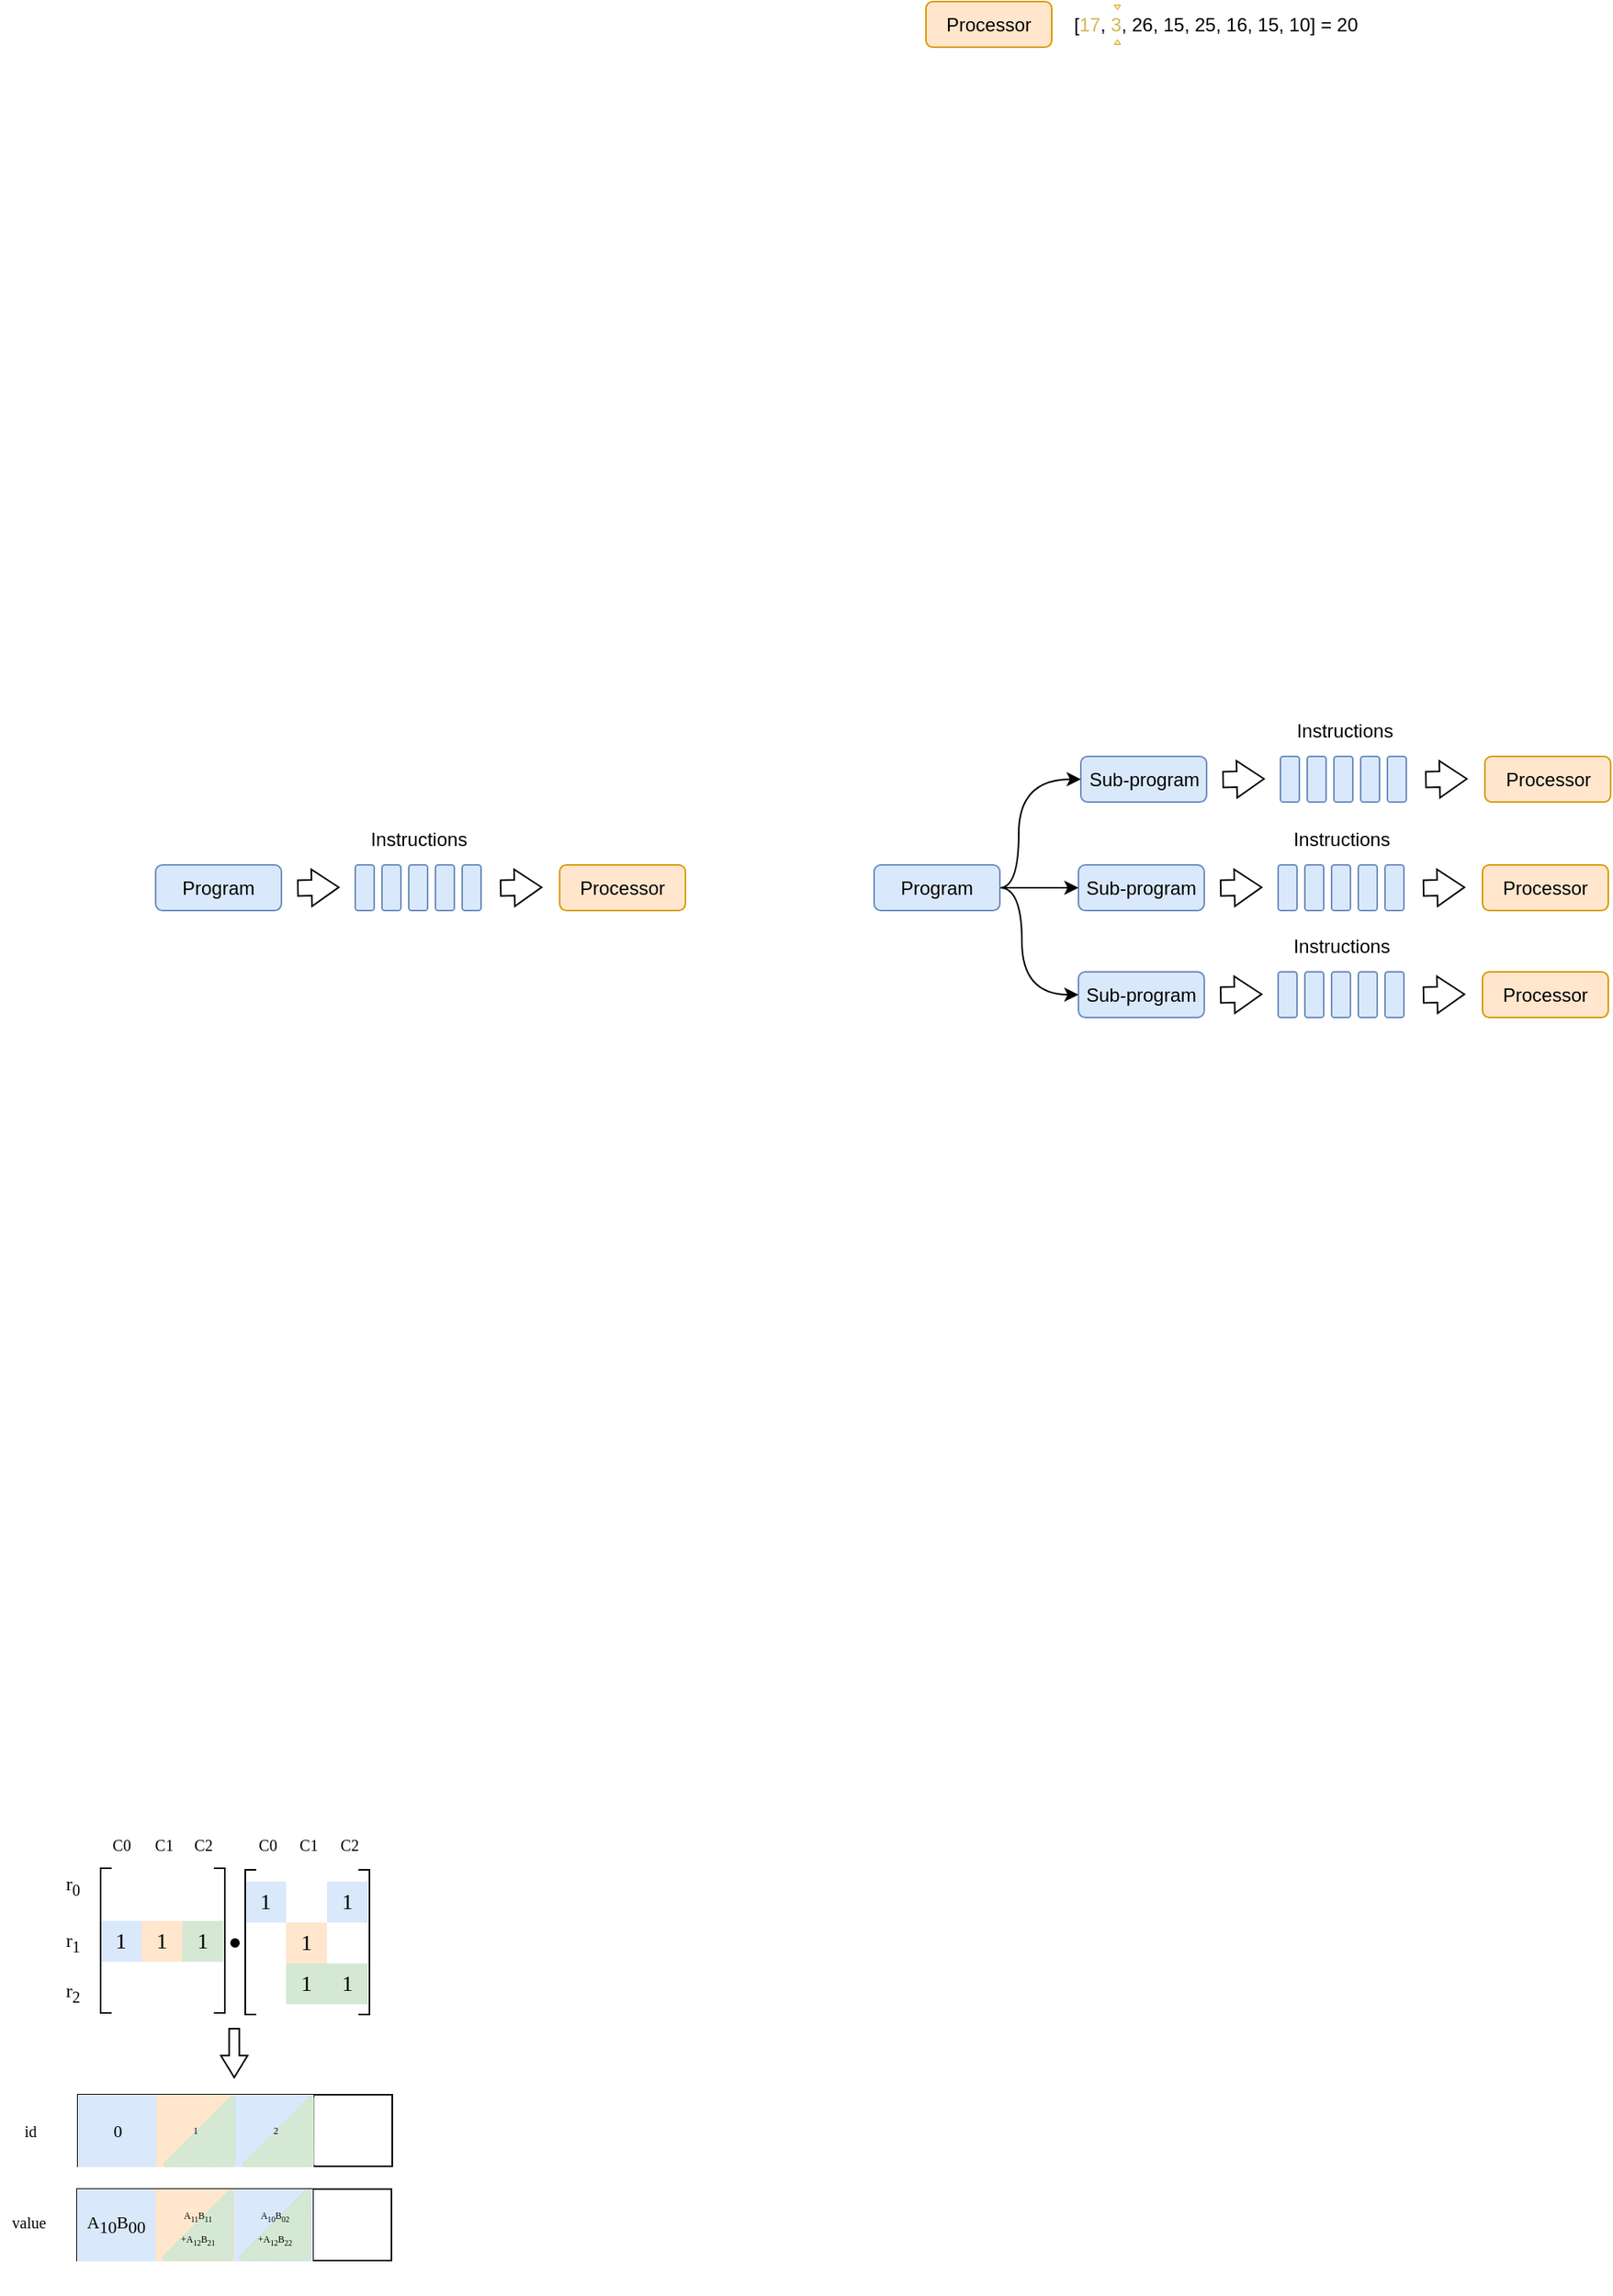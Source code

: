 <mxfile version="19.0.0" type="github">
  <diagram id="pUcZfNglk8kVrLdEpiXe" name="第 1 页">
    <mxGraphModel dx="1514" dy="387" grid="0" gridSize="10" guides="1" tooltips="1" connect="1" arrows="1" fold="1" page="1" pageScale="1" pageWidth="827" pageHeight="1169" math="0" shadow="0">
      <root>
        <mxCell id="0" />
        <mxCell id="1" parent="0" />
        <mxCell id="-T9IgUE6gzLjctBuybSC-1" value="Program" style="rounded=1;whiteSpace=wrap;html=1;fillColor=#dae8fc;strokeColor=#6c8ebf;shadow=0;" parent="1" vertex="1">
          <mxGeometry x="-396" y="714" width="80" height="29" as="geometry" />
        </mxCell>
        <mxCell id="-T9IgUE6gzLjctBuybSC-2" value="Instructions" style="text;html=1;resizable=0;autosize=1;align=center;verticalAlign=middle;points=[];fillColor=none;strokeColor=none;rounded=0;shadow=0;" parent="1" vertex="1">
          <mxGeometry x="-264.5" y="689" width="71" height="18" as="geometry" />
        </mxCell>
        <mxCell id="-T9IgUE6gzLjctBuybSC-3" value="" style="rounded=1;whiteSpace=wrap;html=1;fillColor=#dae8fc;strokeColor=#6c8ebf;shadow=0;" parent="1" vertex="1">
          <mxGeometry x="-269" y="714" width="12" height="29" as="geometry" />
        </mxCell>
        <mxCell id="-T9IgUE6gzLjctBuybSC-5" value="" style="rounded=1;whiteSpace=wrap;html=1;fillColor=#dae8fc;strokeColor=#6c8ebf;shadow=0;" parent="1" vertex="1">
          <mxGeometry x="-252" y="714" width="12" height="29" as="geometry" />
        </mxCell>
        <mxCell id="-T9IgUE6gzLjctBuybSC-6" value="" style="rounded=1;whiteSpace=wrap;html=1;fillColor=#dae8fc;strokeColor=#6c8ebf;shadow=0;" parent="1" vertex="1">
          <mxGeometry x="-235" y="714" width="12" height="29" as="geometry" />
        </mxCell>
        <mxCell id="-T9IgUE6gzLjctBuybSC-7" value="" style="rounded=1;whiteSpace=wrap;html=1;fillColor=#dae8fc;strokeColor=#6c8ebf;shadow=0;" parent="1" vertex="1">
          <mxGeometry x="-218" y="714" width="12" height="29" as="geometry" />
        </mxCell>
        <mxCell id="-T9IgUE6gzLjctBuybSC-8" value="" style="rounded=1;whiteSpace=wrap;html=1;fillColor=#dae8fc;strokeColor=#6c8ebf;shadow=0;" parent="1" vertex="1">
          <mxGeometry x="-201" y="714" width="12" height="29" as="geometry" />
        </mxCell>
        <mxCell id="-T9IgUE6gzLjctBuybSC-9" value="" style="shape=flexArrow;endArrow=classic;html=1;rounded=0;endWidth=12.571;endSize=5.423;shadow=0;" parent="1" edge="1">
          <mxGeometry width="50" height="50" relative="1" as="geometry">
            <mxPoint x="-177" y="728.73" as="sourcePoint" />
            <mxPoint x="-150" y="728.21" as="targetPoint" />
          </mxGeometry>
        </mxCell>
        <mxCell id="-T9IgUE6gzLjctBuybSC-11" value="Processor" style="rounded=1;whiteSpace=wrap;html=1;fillColor=#ffe6cc;strokeColor=#d79b00;shadow=0;" parent="1" vertex="1">
          <mxGeometry x="-139" y="714" width="80" height="29" as="geometry" />
        </mxCell>
        <mxCell id="-T9IgUE6gzLjctBuybSC-13" value="" style="shape=flexArrow;endArrow=classic;html=1;rounded=0;endWidth=12.571;endSize=5.423;shadow=0;" parent="1" edge="1">
          <mxGeometry width="50" height="50" relative="1" as="geometry">
            <mxPoint x="-306" y="728.73" as="sourcePoint" />
            <mxPoint x="-279" y="728.21" as="targetPoint" />
          </mxGeometry>
        </mxCell>
        <mxCell id="-T9IgUE6gzLjctBuybSC-14" value="Sub-program" style="rounded=1;whiteSpace=wrap;html=1;fillColor=#dae8fc;strokeColor=#6c8ebf;shadow=0;" parent="1" vertex="1">
          <mxGeometry x="192.5" y="645" width="80" height="29" as="geometry" />
        </mxCell>
        <mxCell id="-T9IgUE6gzLjctBuybSC-15" value="Instructions" style="text;html=1;resizable=0;autosize=1;align=center;verticalAlign=middle;points=[];fillColor=none;strokeColor=none;rounded=0;shadow=0;" parent="1" vertex="1">
          <mxGeometry x="324" y="620" width="71" height="18" as="geometry" />
        </mxCell>
        <mxCell id="-T9IgUE6gzLjctBuybSC-16" value="" style="rounded=1;whiteSpace=wrap;html=1;fillColor=#dae8fc;strokeColor=#6c8ebf;shadow=0;" parent="1" vertex="1">
          <mxGeometry x="319.5" y="645" width="12" height="29" as="geometry" />
        </mxCell>
        <mxCell id="-T9IgUE6gzLjctBuybSC-17" value="" style="rounded=1;whiteSpace=wrap;html=1;fillColor=#dae8fc;strokeColor=#6c8ebf;shadow=0;" parent="1" vertex="1">
          <mxGeometry x="336.5" y="645" width="12" height="29" as="geometry" />
        </mxCell>
        <mxCell id="-T9IgUE6gzLjctBuybSC-18" value="" style="rounded=1;whiteSpace=wrap;html=1;fillColor=#dae8fc;strokeColor=#6c8ebf;shadow=0;" parent="1" vertex="1">
          <mxGeometry x="353.5" y="645" width="12" height="29" as="geometry" />
        </mxCell>
        <mxCell id="-T9IgUE6gzLjctBuybSC-19" value="" style="rounded=1;whiteSpace=wrap;html=1;fillColor=#dae8fc;strokeColor=#6c8ebf;shadow=0;" parent="1" vertex="1">
          <mxGeometry x="370.5" y="645" width="12" height="29" as="geometry" />
        </mxCell>
        <mxCell id="-T9IgUE6gzLjctBuybSC-20" value="" style="rounded=1;whiteSpace=wrap;html=1;fillColor=#dae8fc;strokeColor=#6c8ebf;shadow=0;" parent="1" vertex="1">
          <mxGeometry x="387.5" y="645" width="12" height="29" as="geometry" />
        </mxCell>
        <mxCell id="-T9IgUE6gzLjctBuybSC-21" value="" style="shape=flexArrow;endArrow=classic;html=1;rounded=0;endWidth=12.571;endSize=5.423;shadow=0;" parent="1" edge="1">
          <mxGeometry width="50" height="50" relative="1" as="geometry">
            <mxPoint x="411.5" y="659.73" as="sourcePoint" />
            <mxPoint x="438.5" y="659.21" as="targetPoint" />
          </mxGeometry>
        </mxCell>
        <mxCell id="-T9IgUE6gzLjctBuybSC-22" value="Processor" style="rounded=1;whiteSpace=wrap;html=1;fillColor=#ffe6cc;strokeColor=#d79b00;shadow=0;" parent="1" vertex="1">
          <mxGeometry x="449.5" y="645" width="80" height="29" as="geometry" />
        </mxCell>
        <mxCell id="-T9IgUE6gzLjctBuybSC-23" value="" style="shape=flexArrow;endArrow=classic;html=1;rounded=0;endWidth=12.571;endSize=5.423;shadow=0;" parent="1" edge="1">
          <mxGeometry width="50" height="50" relative="1" as="geometry">
            <mxPoint x="282.5" y="659.73" as="sourcePoint" />
            <mxPoint x="309.5" y="659.21" as="targetPoint" />
          </mxGeometry>
        </mxCell>
        <mxCell id="-T9IgUE6gzLjctBuybSC-24" value="Sub-program" style="rounded=1;whiteSpace=wrap;html=1;fillColor=#dae8fc;strokeColor=#6c8ebf;shadow=0;" parent="1" vertex="1">
          <mxGeometry x="191" y="714" width="80" height="29" as="geometry" />
        </mxCell>
        <mxCell id="-T9IgUE6gzLjctBuybSC-25" value="Instructions" style="text;html=1;resizable=0;autosize=1;align=center;verticalAlign=middle;points=[];fillColor=none;strokeColor=none;rounded=0;shadow=0;" parent="1" vertex="1">
          <mxGeometry x="322.5" y="689" width="71" height="18" as="geometry" />
        </mxCell>
        <mxCell id="-T9IgUE6gzLjctBuybSC-26" value="" style="rounded=1;whiteSpace=wrap;html=1;fillColor=#dae8fc;strokeColor=#6c8ebf;shadow=0;" parent="1" vertex="1">
          <mxGeometry x="318" y="714" width="12" height="29" as="geometry" />
        </mxCell>
        <mxCell id="-T9IgUE6gzLjctBuybSC-27" value="" style="rounded=1;whiteSpace=wrap;html=1;fillColor=#dae8fc;strokeColor=#6c8ebf;shadow=0;" parent="1" vertex="1">
          <mxGeometry x="335" y="714" width="12" height="29" as="geometry" />
        </mxCell>
        <mxCell id="-T9IgUE6gzLjctBuybSC-28" value="" style="rounded=1;whiteSpace=wrap;html=1;fillColor=#dae8fc;strokeColor=#6c8ebf;shadow=0;" parent="1" vertex="1">
          <mxGeometry x="352" y="714" width="12" height="29" as="geometry" />
        </mxCell>
        <mxCell id="-T9IgUE6gzLjctBuybSC-29" value="" style="rounded=1;whiteSpace=wrap;html=1;fillColor=#dae8fc;strokeColor=#6c8ebf;shadow=0;" parent="1" vertex="1">
          <mxGeometry x="369" y="714" width="12" height="29" as="geometry" />
        </mxCell>
        <mxCell id="-T9IgUE6gzLjctBuybSC-30" value="" style="rounded=1;whiteSpace=wrap;html=1;fillColor=#dae8fc;strokeColor=#6c8ebf;shadow=0;" parent="1" vertex="1">
          <mxGeometry x="386" y="714" width="12" height="29" as="geometry" />
        </mxCell>
        <mxCell id="-T9IgUE6gzLjctBuybSC-31" value="" style="shape=flexArrow;endArrow=classic;html=1;rounded=0;endWidth=12.571;endSize=5.423;shadow=0;" parent="1" edge="1">
          <mxGeometry width="50" height="50" relative="1" as="geometry">
            <mxPoint x="410" y="728.73" as="sourcePoint" />
            <mxPoint x="437" y="728.21" as="targetPoint" />
          </mxGeometry>
        </mxCell>
        <mxCell id="-T9IgUE6gzLjctBuybSC-32" value="Processor" style="rounded=1;whiteSpace=wrap;html=1;fillColor=#ffe6cc;strokeColor=#d79b00;shadow=0;" parent="1" vertex="1">
          <mxGeometry x="448" y="714" width="80" height="29" as="geometry" />
        </mxCell>
        <mxCell id="-T9IgUE6gzLjctBuybSC-33" value="" style="shape=flexArrow;endArrow=classic;html=1;rounded=0;endWidth=12.571;endSize=5.423;shadow=0;" parent="1" edge="1">
          <mxGeometry width="50" height="50" relative="1" as="geometry">
            <mxPoint x="281" y="728.73" as="sourcePoint" />
            <mxPoint x="308" y="728.21" as="targetPoint" />
          </mxGeometry>
        </mxCell>
        <mxCell id="-T9IgUE6gzLjctBuybSC-34" value="Sub-program" style="rounded=1;whiteSpace=wrap;html=1;fillColor=#dae8fc;strokeColor=#6c8ebf;shadow=0;" parent="1" vertex="1">
          <mxGeometry x="191" y="782" width="80" height="29" as="geometry" />
        </mxCell>
        <mxCell id="-T9IgUE6gzLjctBuybSC-35" value="Instructions" style="text;html=1;resizable=0;autosize=1;align=center;verticalAlign=middle;points=[];fillColor=none;strokeColor=none;rounded=0;shadow=0;" parent="1" vertex="1">
          <mxGeometry x="322.5" y="757" width="71" height="18" as="geometry" />
        </mxCell>
        <mxCell id="-T9IgUE6gzLjctBuybSC-36" value="" style="rounded=1;whiteSpace=wrap;html=1;fillColor=#dae8fc;strokeColor=#6c8ebf;shadow=0;" parent="1" vertex="1">
          <mxGeometry x="318" y="782" width="12" height="29" as="geometry" />
        </mxCell>
        <mxCell id="-T9IgUE6gzLjctBuybSC-37" value="" style="rounded=1;whiteSpace=wrap;html=1;fillColor=#dae8fc;strokeColor=#6c8ebf;shadow=0;" parent="1" vertex="1">
          <mxGeometry x="335" y="782" width="12" height="29" as="geometry" />
        </mxCell>
        <mxCell id="-T9IgUE6gzLjctBuybSC-38" value="" style="rounded=1;whiteSpace=wrap;html=1;fillColor=#dae8fc;strokeColor=#6c8ebf;shadow=0;" parent="1" vertex="1">
          <mxGeometry x="352" y="782" width="12" height="29" as="geometry" />
        </mxCell>
        <mxCell id="-T9IgUE6gzLjctBuybSC-39" value="" style="rounded=1;whiteSpace=wrap;html=1;fillColor=#dae8fc;strokeColor=#6c8ebf;shadow=0;" parent="1" vertex="1">
          <mxGeometry x="369" y="782" width="12" height="29" as="geometry" />
        </mxCell>
        <mxCell id="-T9IgUE6gzLjctBuybSC-40" value="" style="rounded=1;whiteSpace=wrap;html=1;fillColor=#dae8fc;strokeColor=#6c8ebf;shadow=0;" parent="1" vertex="1">
          <mxGeometry x="386" y="782" width="12" height="29" as="geometry" />
        </mxCell>
        <mxCell id="-T9IgUE6gzLjctBuybSC-41" value="" style="shape=flexArrow;endArrow=classic;html=1;rounded=0;endWidth=12.571;endSize=5.423;shadow=0;" parent="1" edge="1">
          <mxGeometry width="50" height="50" relative="1" as="geometry">
            <mxPoint x="410" y="796.73" as="sourcePoint" />
            <mxPoint x="437" y="796.21" as="targetPoint" />
          </mxGeometry>
        </mxCell>
        <mxCell id="-T9IgUE6gzLjctBuybSC-42" value="Processor" style="rounded=1;whiteSpace=wrap;html=1;fillColor=#ffe6cc;strokeColor=#d79b00;shadow=0;" parent="1" vertex="1">
          <mxGeometry x="448" y="782" width="80" height="29" as="geometry" />
        </mxCell>
        <mxCell id="-T9IgUE6gzLjctBuybSC-43" value="" style="shape=flexArrow;endArrow=classic;html=1;rounded=0;endWidth=12.571;endSize=5.423;shadow=0;" parent="1" edge="1">
          <mxGeometry width="50" height="50" relative="1" as="geometry">
            <mxPoint x="281" y="796.73" as="sourcePoint" />
            <mxPoint x="308" y="796.21" as="targetPoint" />
          </mxGeometry>
        </mxCell>
        <mxCell id="-T9IgUE6gzLjctBuybSC-45" style="edgeStyle=orthogonalEdgeStyle;rounded=0;orthogonalLoop=1;jettySize=auto;html=1;entryX=0;entryY=0.5;entryDx=0;entryDy=0;curved=1;shadow=0;" parent="1" source="-T9IgUE6gzLjctBuybSC-44" target="-T9IgUE6gzLjctBuybSC-14" edge="1">
          <mxGeometry relative="1" as="geometry">
            <Array as="points">
              <mxPoint x="153" y="729" />
              <mxPoint x="153" y="659" />
            </Array>
          </mxGeometry>
        </mxCell>
        <mxCell id="-T9IgUE6gzLjctBuybSC-47" style="edgeStyle=orthogonalEdgeStyle;curved=1;rounded=0;orthogonalLoop=1;jettySize=auto;html=1;entryX=0;entryY=0.5;entryDx=0;entryDy=0;shadow=0;" parent="1" source="-T9IgUE6gzLjctBuybSC-44" target="-T9IgUE6gzLjctBuybSC-24" edge="1">
          <mxGeometry relative="1" as="geometry" />
        </mxCell>
        <mxCell id="-T9IgUE6gzLjctBuybSC-48" style="edgeStyle=orthogonalEdgeStyle;curved=1;rounded=0;orthogonalLoop=1;jettySize=auto;html=1;entryX=0;entryY=0.5;entryDx=0;entryDy=0;shadow=0;" parent="1" source="-T9IgUE6gzLjctBuybSC-44" target="-T9IgUE6gzLjctBuybSC-34" edge="1">
          <mxGeometry relative="1" as="geometry">
            <Array as="points">
              <mxPoint x="155" y="729" />
              <mxPoint x="155" y="797" />
            </Array>
          </mxGeometry>
        </mxCell>
        <mxCell id="-T9IgUE6gzLjctBuybSC-44" value="Program" style="rounded=1;whiteSpace=wrap;html=1;fillColor=#dae8fc;strokeColor=#6c8ebf;shadow=0;" parent="1" vertex="1">
          <mxGeometry x="61" y="714" width="80" height="29" as="geometry" />
        </mxCell>
        <mxCell id="-T9IgUE6gzLjctBuybSC-51" value="Processor" style="rounded=1;whiteSpace=wrap;html=1;fillColor=#ffe6cc;strokeColor=#d79b00;shadow=0;" parent="1" vertex="1">
          <mxGeometry x="94" y="165" width="80" height="29" as="geometry" />
        </mxCell>
        <mxCell id="-T9IgUE6gzLjctBuybSC-52" value="[&lt;font color=&quot;#d6b656&quot;&gt;17&lt;/font&gt;, &lt;font color=&quot;#d6b656&quot;&gt;3&lt;/font&gt;, 26, 15, 25, 16, 15, 10] = 20" style="text;html=1;resizable=0;autosize=1;align=center;verticalAlign=middle;points=[];fillColor=none;strokeColor=none;rounded=0;shadow=0;" parent="1" vertex="1">
          <mxGeometry x="182" y="170.5" width="191" height="18" as="geometry" />
        </mxCell>
        <mxCell id="-T9IgUE6gzLjctBuybSC-57" value="" style="group" parent="1" vertex="1" connectable="0">
          <mxGeometry x="213.5" y="167" width="4" height="25" as="geometry" />
        </mxCell>
        <mxCell id="-T9IgUE6gzLjctBuybSC-53" value="" style="triangle;whiteSpace=wrap;html=1;rounded=0;shadow=0;rotation=90;strokeWidth=0.5;fillColor=#ffe6cc;strokeColor=#d79b00;" parent="-T9IgUE6gzLjctBuybSC-57" vertex="1">
          <mxGeometry x="0.5" y="-0.5" width="3" height="4" as="geometry" />
        </mxCell>
        <mxCell id="-T9IgUE6gzLjctBuybSC-56" value="" style="triangle;whiteSpace=wrap;html=1;rounded=0;shadow=0;rotation=-90;strokeWidth=0.5;fillColor=#ffe6cc;strokeColor=#d79b00;" parent="-T9IgUE6gzLjctBuybSC-57" vertex="1">
          <mxGeometry x="0.5" y="21.5" width="3" height="4" as="geometry" />
        </mxCell>
        <mxCell id="Rtdy0W05hqYFn6MkirDX-7" value="&lt;font style=&quot;font-size: 12px;&quot;&gt;r&lt;sub style=&quot;&quot;&gt;0&lt;/sub&gt;&lt;/font&gt;" style="text;html=1;resizable=0;autosize=1;align=center;verticalAlign=middle;points=[];fillColor=none;strokeColor=none;rounded=0;fontFamily=Times New Roman;" vertex="1" parent="1">
          <mxGeometry x="-459" y="1352" width="20" height="21" as="geometry" />
        </mxCell>
        <mxCell id="Rtdy0W05hqYFn6MkirDX-9" value="&lt;font style=&quot;font-size: 12px;&quot;&gt;&lt;font style=&quot;&quot;&gt;r&lt;/font&gt;&lt;font style=&quot;&quot;&gt;&lt;sub style=&quot;&quot;&gt;1&lt;/sub&gt;&lt;/font&gt;&lt;/font&gt;" style="text;html=1;resizable=0;autosize=1;align=center;verticalAlign=middle;points=[];fillColor=none;strokeColor=none;rounded=0;fontFamily=Times New Roman;" vertex="1" parent="1">
          <mxGeometry x="-459" y="1388.5" width="20" height="21" as="geometry" />
        </mxCell>
        <mxCell id="Rtdy0W05hqYFn6MkirDX-10" value="&lt;font style=&quot;font-size: 12px;&quot;&gt;&lt;font style=&quot;&quot;&gt;r&lt;/font&gt;&lt;font style=&quot;&quot;&gt;&lt;sub style=&quot;&quot;&gt;2&lt;/sub&gt;&lt;/font&gt;&lt;/font&gt;" style="text;html=1;resizable=0;autosize=1;align=center;verticalAlign=middle;points=[];fillColor=none;strokeColor=none;rounded=0;fontFamily=Times New Roman;" vertex="1" parent="1">
          <mxGeometry x="-459" y="1420" width="20" height="21" as="geometry" />
        </mxCell>
        <mxCell id="Rtdy0W05hqYFn6MkirDX-11" value="" style="strokeWidth=1;html=1;shape=mxgraph.flowchart.annotation_1;align=left;pointerEvents=1;rotation=-180;fontFamily=Times New Roman;" vertex="1" parent="1">
          <mxGeometry x="-359" y="1352" width="7" height="92" as="geometry" />
        </mxCell>
        <mxCell id="Rtdy0W05hqYFn6MkirDX-12" value="1" style="rounded=0;whiteSpace=wrap;html=1;fontSize=14;fillColor=#dae8fc;strokeColor=none;fontFamily=Times New Roman;" vertex="1" parent="1">
          <mxGeometry x="-431" y="1385.5" width="26" height="26" as="geometry" />
        </mxCell>
        <mxCell id="Rtdy0W05hqYFn6MkirDX-13" value="1" style="rounded=0;whiteSpace=wrap;html=1;fontSize=14;fillColor=#ffe6cc;strokeColor=none;fontFamily=Times New Roman;" vertex="1" parent="1">
          <mxGeometry x="-405" y="1385.5" width="26" height="26" as="geometry" />
        </mxCell>
        <mxCell id="Rtdy0W05hqYFn6MkirDX-14" value="1" style="rounded=0;whiteSpace=wrap;html=1;fontSize=14;fillColor=#d5e8d4;strokeColor=none;fontFamily=Times New Roman;" vertex="1" parent="1">
          <mxGeometry x="-379" y="1385.5" width="26" height="26" as="geometry" />
        </mxCell>
        <mxCell id="Rtdy0W05hqYFn6MkirDX-16" value="" style="strokeWidth=1;html=1;shape=mxgraph.flowchart.annotation_1;align=left;pointerEvents=1;rotation=0;fontFamily=Times New Roman;" vertex="1" parent="1">
          <mxGeometry x="-431" y="1352" width="7" height="92" as="geometry" />
        </mxCell>
        <mxCell id="Rtdy0W05hqYFn6MkirDX-20" value="" style="strokeWidth=1;html=1;shape=mxgraph.flowchart.annotation_1;align=left;pointerEvents=1;rotation=-180;fontFamily=Times New Roman;" vertex="1" parent="1">
          <mxGeometry x="-267" y="1353" width="7" height="92" as="geometry" />
        </mxCell>
        <mxCell id="Rtdy0W05hqYFn6MkirDX-21" value="1" style="rounded=0;whiteSpace=wrap;html=1;fontSize=14;fillColor=#dae8fc;strokeColor=none;fontFamily=Times New Roman;" vertex="1" parent="1">
          <mxGeometry x="-339" y="1360.5" width="26" height="26" as="geometry" />
        </mxCell>
        <mxCell id="Rtdy0W05hqYFn6MkirDX-22" value="1" style="rounded=0;whiteSpace=wrap;html=1;fontSize=14;fillColor=#ffe6cc;strokeColor=none;fontFamily=Times New Roman;" vertex="1" parent="1">
          <mxGeometry x="-313" y="1386.5" width="26" height="26" as="geometry" />
        </mxCell>
        <mxCell id="Rtdy0W05hqYFn6MkirDX-23" value="1" style="rounded=0;whiteSpace=wrap;html=1;fontSize=14;fillColor=#d5e8d4;strokeColor=none;fontFamily=Times New Roman;" vertex="1" parent="1">
          <mxGeometry x="-313" y="1412.5" width="26" height="26" as="geometry" />
        </mxCell>
        <mxCell id="Rtdy0W05hqYFn6MkirDX-24" value="" style="strokeWidth=1;html=1;shape=mxgraph.flowchart.annotation_1;align=left;pointerEvents=1;rotation=0;fontFamily=Times New Roman;" vertex="1" parent="1">
          <mxGeometry x="-339" y="1353" width="7" height="92" as="geometry" />
        </mxCell>
        <mxCell id="Rtdy0W05hqYFn6MkirDX-25" value="1" style="rounded=0;whiteSpace=wrap;html=1;fontSize=14;fillColor=#dae8fc;strokeColor=none;fontFamily=Times New Roman;" vertex="1" parent="1">
          <mxGeometry x="-287" y="1360.5" width="26" height="26" as="geometry" />
        </mxCell>
        <mxCell id="Rtdy0W05hqYFn6MkirDX-26" value="1" style="rounded=0;whiteSpace=wrap;html=1;fontSize=14;fillColor=#d5e8d4;strokeColor=none;fontFamily=Times New Roman;" vertex="1" parent="1">
          <mxGeometry x="-287" y="1412.5" width="26" height="26" as="geometry" />
        </mxCell>
        <mxCell id="Rtdy0W05hqYFn6MkirDX-27" value="" style="ellipse;whiteSpace=wrap;html=1;aspect=fixed;fontSize=12;strokeWidth=1;fillColor=#000000;fontFamily=Times New Roman;" vertex="1" parent="1">
          <mxGeometry x="-348" y="1397" width="5" height="5" as="geometry" />
        </mxCell>
        <mxCell id="Rtdy0W05hqYFn6MkirDX-28" value="&lt;span style=&quot;font-size: 10px;&quot;&gt;C0&lt;/span&gt;" style="text;html=1;resizable=0;autosize=1;align=center;verticalAlign=middle;points=[];fillColor=none;strokeColor=none;rounded=0;fontFamily=Times New Roman;" vertex="1" parent="1">
          <mxGeometry x="-337.5" y="1328" width="24" height="18" as="geometry" />
        </mxCell>
        <mxCell id="Rtdy0W05hqYFn6MkirDX-29" value="&lt;span style=&quot;font-size: 10px;&quot;&gt;C1&lt;/span&gt;" style="text;html=1;resizable=0;autosize=1;align=center;verticalAlign=middle;points=[];fillColor=none;strokeColor=none;rounded=0;fontFamily=Times New Roman;" vertex="1" parent="1">
          <mxGeometry x="-311" y="1328" width="24" height="18" as="geometry" />
        </mxCell>
        <mxCell id="Rtdy0W05hqYFn6MkirDX-31" value="" style="html=1;shadow=0;dashed=0;align=center;verticalAlign=middle;shape=mxgraph.arrows2.arrow;dy=0.62;dx=13.9;notch=0;fontSize=10;strokeWidth=1;fillColor=#FFFFFF;rotation=90;fontFamily=Times New Roman;" vertex="1" parent="1">
          <mxGeometry x="-361.5" y="1461" width="31" height="17" as="geometry" />
        </mxCell>
        <mxCell id="Rtdy0W05hqYFn6MkirDX-48" value="id" style="text;html=1;resizable=0;autosize=1;align=center;verticalAlign=middle;points=[];fillColor=none;strokeColor=none;rounded=0;fontSize=10;fontFamily=Times New Roman;" vertex="1" parent="1">
          <mxGeometry x="-486" y="1510.75" width="19" height="16" as="geometry" />
        </mxCell>
        <mxCell id="Rtdy0W05hqYFn6MkirDX-63" value="" style="shape=table;html=1;whiteSpace=wrap;startSize=0;container=1;collapsible=0;childLayout=tableLayout;fontSize=10;strokeWidth=1;fillColor=#FFFFFF;fontFamily=Times New Roman;swimlaneLine=0;rounded=0;shadow=0;" vertex="1" parent="1">
          <mxGeometry x="-446" y="1556" width="200" height="45.5" as="geometry" />
        </mxCell>
        <mxCell id="Rtdy0W05hqYFn6MkirDX-64" value="" style="shape=tableRow;horizontal=0;startSize=0;swimlaneHead=0;swimlaneBody=0;top=0;left=0;bottom=0;right=0;collapsible=0;dropTarget=0;fillColor=none;points=[[0,0.5],[1,0.5]];portConstraint=eastwest;fontSize=10;strokeWidth=1;fontFamily=Times New Roman;" vertex="1" parent="Rtdy0W05hqYFn6MkirDX-63">
          <mxGeometry width="200" height="46" as="geometry" />
        </mxCell>
        <mxCell id="Rtdy0W05hqYFn6MkirDX-65" value="&lt;font style=&quot;font-size: 11px;&quot;&gt;A&lt;sub style=&quot;font-size: 11px;&quot;&gt;&lt;font style=&quot;font-size: 11px;&quot;&gt;10&lt;/font&gt;&lt;/sub&gt;B&lt;sub style=&quot;font-size: 11px;&quot;&gt;&lt;font style=&quot;font-size: 11px;&quot;&gt;00&lt;/font&gt;&lt;/sub&gt;&lt;/font&gt;" style="shape=partialRectangle;html=1;whiteSpace=wrap;connectable=0;fillColor=#dae8fc;top=0;left=0;bottom=0;right=0;overflow=hidden;fontSize=10;strokeWidth=1;strokeColor=#6c8ebf;fontFamily=Times New Roman;" vertex="1" parent="Rtdy0W05hqYFn6MkirDX-64">
          <mxGeometry width="50" height="46" as="geometry">
            <mxRectangle width="50" height="46" as="alternateBounds" />
          </mxGeometry>
        </mxCell>
        <mxCell id="Rtdy0W05hqYFn6MkirDX-66" value="" style="shape=partialRectangle;html=1;whiteSpace=wrap;connectable=0;fillColor=#ffe6cc;top=0;left=0;bottom=0;right=0;overflow=hidden;fontSize=10;strokeWidth=1;strokeColor=#d79b00;fontFamily=Times New Roman;" vertex="1" parent="Rtdy0W05hqYFn6MkirDX-64">
          <mxGeometry x="50" width="50" height="46" as="geometry">
            <mxRectangle width="50" height="46" as="alternateBounds" />
          </mxGeometry>
        </mxCell>
        <mxCell id="Rtdy0W05hqYFn6MkirDX-67" value="" style="shape=partialRectangle;html=1;whiteSpace=wrap;connectable=0;fillColor=#dae8fc;top=0;left=0;bottom=0;right=0;overflow=hidden;fontSize=10;strokeWidth=1;strokeColor=#6c8ebf;fontFamily=Times New Roman;" vertex="1" parent="Rtdy0W05hqYFn6MkirDX-64">
          <mxGeometry x="100" width="50" height="46" as="geometry">
            <mxRectangle width="50" height="46" as="alternateBounds" />
          </mxGeometry>
        </mxCell>
        <mxCell id="Rtdy0W05hqYFn6MkirDX-68" style="shape=partialRectangle;html=1;whiteSpace=wrap;connectable=0;fillColor=none;top=0;left=0;bottom=0;right=0;overflow=hidden;fontSize=10;strokeWidth=1;fontFamily=Times New Roman;" vertex="1" parent="Rtdy0W05hqYFn6MkirDX-64">
          <mxGeometry x="150" width="50" height="46" as="geometry">
            <mxRectangle width="50" height="46" as="alternateBounds" />
          </mxGeometry>
        </mxCell>
        <mxCell id="Rtdy0W05hqYFn6MkirDX-69" value="value" style="text;html=1;resizable=0;autosize=1;align=center;verticalAlign=middle;points=[];fillColor=none;strokeColor=none;rounded=0;fontSize=10;fontFamily=Times New Roman;" vertex="1" parent="1">
          <mxGeometry x="-495" y="1569" width="36" height="16" as="geometry" />
        </mxCell>
        <mxCell id="Rtdy0W05hqYFn6MkirDX-70" value="&lt;span style=&quot;font-size: 10px;&quot;&gt;C2&lt;/span&gt;" style="text;html=1;resizable=0;autosize=1;align=center;verticalAlign=middle;points=[];fillColor=none;strokeColor=none;rounded=0;fontFamily=Times New Roman;" vertex="1" parent="1">
          <mxGeometry x="-285.5" y="1328" width="24" height="18" as="geometry" />
        </mxCell>
        <mxCell id="Rtdy0W05hqYFn6MkirDX-83" value="" style="strokeWidth=0;html=1;shape=mxgraph.flowchart.extract_or_measurement;whiteSpace=wrap;rounded=0;fontFamily=Times New Roman;fontSize=11;fillColor=#d5e8d4;rotation=-225;strokeColor=#82b366;" vertex="1" parent="1">
          <mxGeometry x="-390.33" y="1572.61" width="62.73" height="33" as="geometry" />
        </mxCell>
        <mxCell id="Rtdy0W05hqYFn6MkirDX-84" value="" style="shape=table;html=1;whiteSpace=wrap;startSize=0;container=1;collapsible=0;childLayout=tableLayout;fontSize=10;strokeWidth=1;fillColor=#FFFFFF;fontFamily=Times New Roman;" vertex="1" parent="1">
          <mxGeometry x="-445.5" y="1496" width="200" height="45.5" as="geometry" />
        </mxCell>
        <mxCell id="Rtdy0W05hqYFn6MkirDX-85" value="" style="shape=tableRow;horizontal=0;startSize=0;swimlaneHead=0;swimlaneBody=0;top=0;left=0;bottom=0;right=0;collapsible=0;dropTarget=0;fillColor=none;points=[[0,0.5],[1,0.5]];portConstraint=eastwest;fontSize=10;strokeWidth=1;fontFamily=Times New Roman;" vertex="1" parent="Rtdy0W05hqYFn6MkirDX-84">
          <mxGeometry width="200" height="46" as="geometry" />
        </mxCell>
        <mxCell id="Rtdy0W05hqYFn6MkirDX-86" value="&lt;span style=&quot;font-size: 11px;&quot;&gt;0&lt;/span&gt;" style="shape=partialRectangle;html=1;whiteSpace=wrap;connectable=0;fillColor=#dae8fc;top=0;left=0;bottom=0;right=0;overflow=hidden;fontSize=10;strokeWidth=1;strokeColor=#6c8ebf;fontFamily=Times New Roman;" vertex="1" parent="Rtdy0W05hqYFn6MkirDX-85">
          <mxGeometry width="50" height="46" as="geometry">
            <mxRectangle width="50" height="46" as="alternateBounds" />
          </mxGeometry>
        </mxCell>
        <mxCell id="Rtdy0W05hqYFn6MkirDX-87" value="" style="shape=partialRectangle;html=1;whiteSpace=wrap;connectable=0;fillColor=#ffe6cc;top=0;left=0;bottom=0;right=0;overflow=hidden;fontSize=10;strokeWidth=1;strokeColor=#d79b00;fontFamily=Times New Roman;" vertex="1" parent="Rtdy0W05hqYFn6MkirDX-85">
          <mxGeometry x="50" width="50" height="46" as="geometry">
            <mxRectangle width="50" height="46" as="alternateBounds" />
          </mxGeometry>
        </mxCell>
        <mxCell id="Rtdy0W05hqYFn6MkirDX-88" value="" style="shape=partialRectangle;html=1;whiteSpace=wrap;connectable=0;fillColor=#dae8fc;top=0;left=0;bottom=0;right=0;overflow=hidden;fontSize=10;strokeWidth=1;strokeColor=#6c8ebf;fontFamily=Times New Roman;" vertex="1" parent="Rtdy0W05hqYFn6MkirDX-85">
          <mxGeometry x="100" width="50" height="46" as="geometry">
            <mxRectangle width="50" height="46" as="alternateBounds" />
          </mxGeometry>
        </mxCell>
        <mxCell id="Rtdy0W05hqYFn6MkirDX-89" style="shape=partialRectangle;html=1;whiteSpace=wrap;connectable=0;fillColor=none;top=0;left=0;bottom=0;right=0;overflow=hidden;fontSize=10;strokeWidth=1;fontFamily=Times New Roman;" vertex="1" parent="Rtdy0W05hqYFn6MkirDX-85">
          <mxGeometry x="150" width="50" height="46" as="geometry">
            <mxRectangle width="50" height="46" as="alternateBounds" />
          </mxGeometry>
        </mxCell>
        <mxCell id="Rtdy0W05hqYFn6MkirDX-91" value="&lt;font style=&quot;font-size: 6px;&quot;&gt;A&lt;sub&gt;11&lt;/sub&gt;B&lt;sub&gt;11&lt;br&gt;&lt;/sub&gt;+A&lt;sub&gt;12&lt;/sub&gt;B&lt;sub&gt;21&lt;/sub&gt;&lt;/font&gt;" style="rounded=0;whiteSpace=wrap;html=1;fontFamily=Times New Roman;fontSize=11;strokeWidth=0;fillColor=none;strokeColor=none;" vertex="1" parent="1">
          <mxGeometry x="-406" y="1569.12" width="74" height="19.25" as="geometry" />
        </mxCell>
        <mxCell id="Rtdy0W05hqYFn6MkirDX-93" value="" style="strokeWidth=0;html=1;shape=mxgraph.flowchart.extract_or_measurement;whiteSpace=wrap;rounded=0;fontFamily=Times New Roman;fontSize=11;fillColor=#d5e8d4;rotation=-225;strokeColor=#82b366;" vertex="1" parent="1">
          <mxGeometry x="-341.14" y="1572.28" width="62.73" height="33.39" as="geometry" />
        </mxCell>
        <mxCell id="Rtdy0W05hqYFn6MkirDX-92" value="&lt;font style=&quot;font-size: 6px;&quot;&gt;A&lt;sub&gt;10&lt;/sub&gt;B&lt;sub&gt;02&lt;br&gt;&lt;/sub&gt;+A&lt;sub&gt;12&lt;/sub&gt;B&lt;sub&gt;22&lt;/sub&gt;&lt;/font&gt;" style="rounded=0;whiteSpace=wrap;html=1;fontFamily=Times New Roman;fontSize=11;strokeWidth=0;fillColor=none;strokeColor=none;" vertex="1" parent="1">
          <mxGeometry x="-357" y="1569.12" width="74" height="19.25" as="geometry" />
        </mxCell>
        <mxCell id="Rtdy0W05hqYFn6MkirDX-94" value="" style="strokeWidth=0;html=1;shape=mxgraph.flowchart.extract_or_measurement;whiteSpace=wrap;rounded=0;fontFamily=Times New Roman;fontSize=11;fillColor=#d5e8d4;rotation=-225;strokeColor=#82b366;" vertex="1" parent="1">
          <mxGeometry x="-389.33" y="1513" width="62.73" height="33" as="geometry" />
        </mxCell>
        <mxCell id="Rtdy0W05hqYFn6MkirDX-95" value="" style="strokeWidth=0;html=1;shape=mxgraph.flowchart.extract_or_measurement;whiteSpace=wrap;rounded=0;fontFamily=Times New Roman;fontSize=11;fillColor=#d5e8d4;rotation=-225;strokeColor=#82b366;" vertex="1" parent="1">
          <mxGeometry x="-339" y="1513" width="62.73" height="33" as="geometry" />
        </mxCell>
        <mxCell id="Rtdy0W05hqYFn6MkirDX-96" value="1" style="text;html=1;resizable=0;autosize=1;align=center;verticalAlign=middle;points=[];fillColor=none;strokeColor=none;rounded=0;shadow=0;fontFamily=Times New Roman;fontSize=6;" vertex="1" parent="1">
          <mxGeometry x="-379" y="1513.25" width="16" height="11" as="geometry" />
        </mxCell>
        <mxCell id="Rtdy0W05hqYFn6MkirDX-98" value="2" style="text;html=1;resizable=0;autosize=1;align=center;verticalAlign=middle;points=[];fillColor=none;strokeColor=none;rounded=0;shadow=0;fontFamily=Times New Roman;fontSize=6;" vertex="1" parent="1">
          <mxGeometry x="-328" y="1513.25" width="16" height="11" as="geometry" />
        </mxCell>
        <mxCell id="Rtdy0W05hqYFn6MkirDX-99" value="&lt;span style=&quot;font-size: 10px;&quot;&gt;C0&lt;/span&gt;" style="text;html=1;resizable=0;autosize=1;align=center;verticalAlign=middle;points=[];fillColor=none;strokeColor=none;rounded=0;fontFamily=Times New Roman;" vertex="1" parent="1">
          <mxGeometry x="-430" y="1328" width="24" height="18" as="geometry" />
        </mxCell>
        <mxCell id="Rtdy0W05hqYFn6MkirDX-100" value="&lt;span style=&quot;font-size: 10px;&quot;&gt;C1&lt;/span&gt;" style="text;html=1;resizable=0;autosize=1;align=center;verticalAlign=middle;points=[];fillColor=none;strokeColor=none;rounded=0;fontFamily=Times New Roman;" vertex="1" parent="1">
          <mxGeometry x="-403.5" y="1328" width="24" height="18" as="geometry" />
        </mxCell>
        <mxCell id="Rtdy0W05hqYFn6MkirDX-101" value="&lt;span style=&quot;font-size: 10px;&quot;&gt;C2&lt;/span&gt;" style="text;html=1;resizable=0;autosize=1;align=center;verticalAlign=middle;points=[];fillColor=none;strokeColor=none;rounded=0;fontFamily=Times New Roman;" vertex="1" parent="1">
          <mxGeometry x="-378" y="1328" width="24" height="18" as="geometry" />
        </mxCell>
      </root>
    </mxGraphModel>
  </diagram>
</mxfile>
